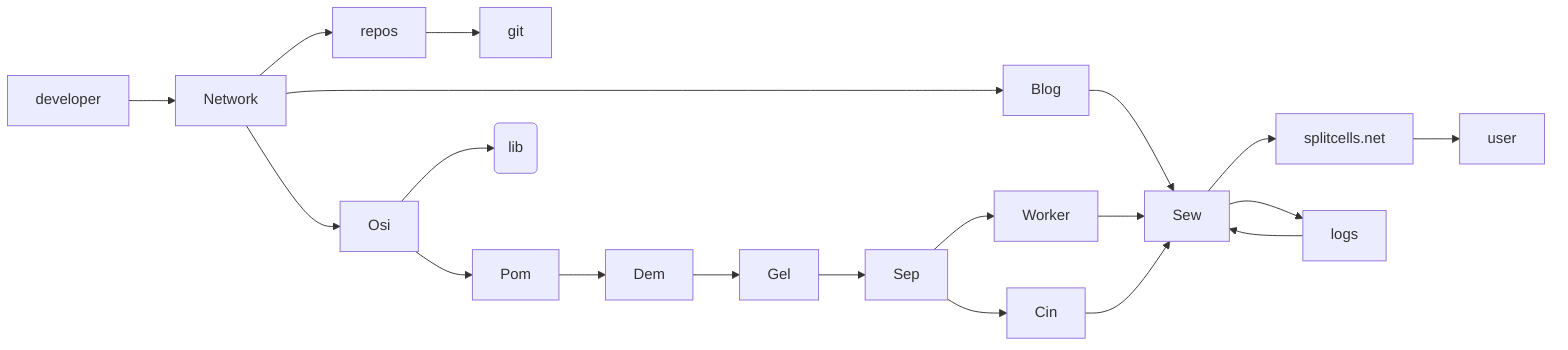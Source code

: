 graph LR
    developer --> Network
    Network --> repos
    repos --> git
    Network --> Osi
    Network --> Blog
    Blog --> Sew
    Osi --> Pom
    Osi --> OsiLib(lib)
    Pom --> Dem
    Dem --> Gel
    Gel --> Sep
    Sep --> Worker
    Worker --> Sew
    Sep --> Cin
    Cin --> Sew
    Sew --> splitcells.net
    Sew --> logs
    logs --> Sew
    splitcells.net --> user